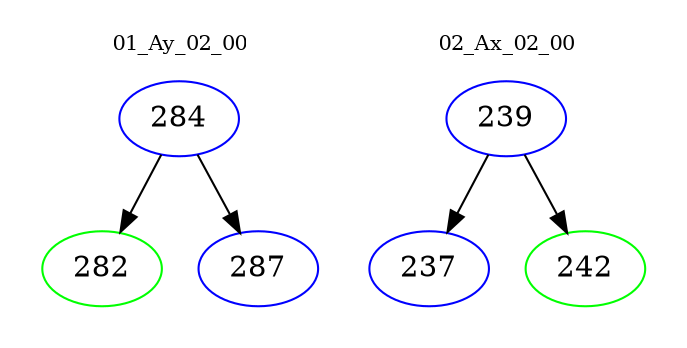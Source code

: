 digraph{
subgraph cluster_0 {
color = white
label = "01_Ay_02_00";
fontsize=10;
T0_284 [label="284", color="blue"]
T0_284 -> T0_282 [color="black"]
T0_282 [label="282", color="green"]
T0_284 -> T0_287 [color="black"]
T0_287 [label="287", color="blue"]
}
subgraph cluster_1 {
color = white
label = "02_Ax_02_00";
fontsize=10;
T1_239 [label="239", color="blue"]
T1_239 -> T1_237 [color="black"]
T1_237 [label="237", color="blue"]
T1_239 -> T1_242 [color="black"]
T1_242 [label="242", color="green"]
}
}
